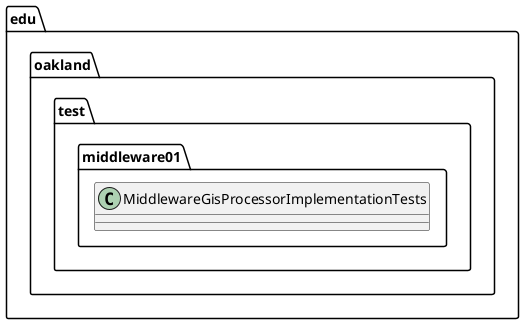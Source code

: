 @startuml MiddlewareGisProcessorImplementationTests

package edu.oakland.test.middleware01 {
    class MiddlewareGisProcessorImplementationTests {

    }
}

@enduml